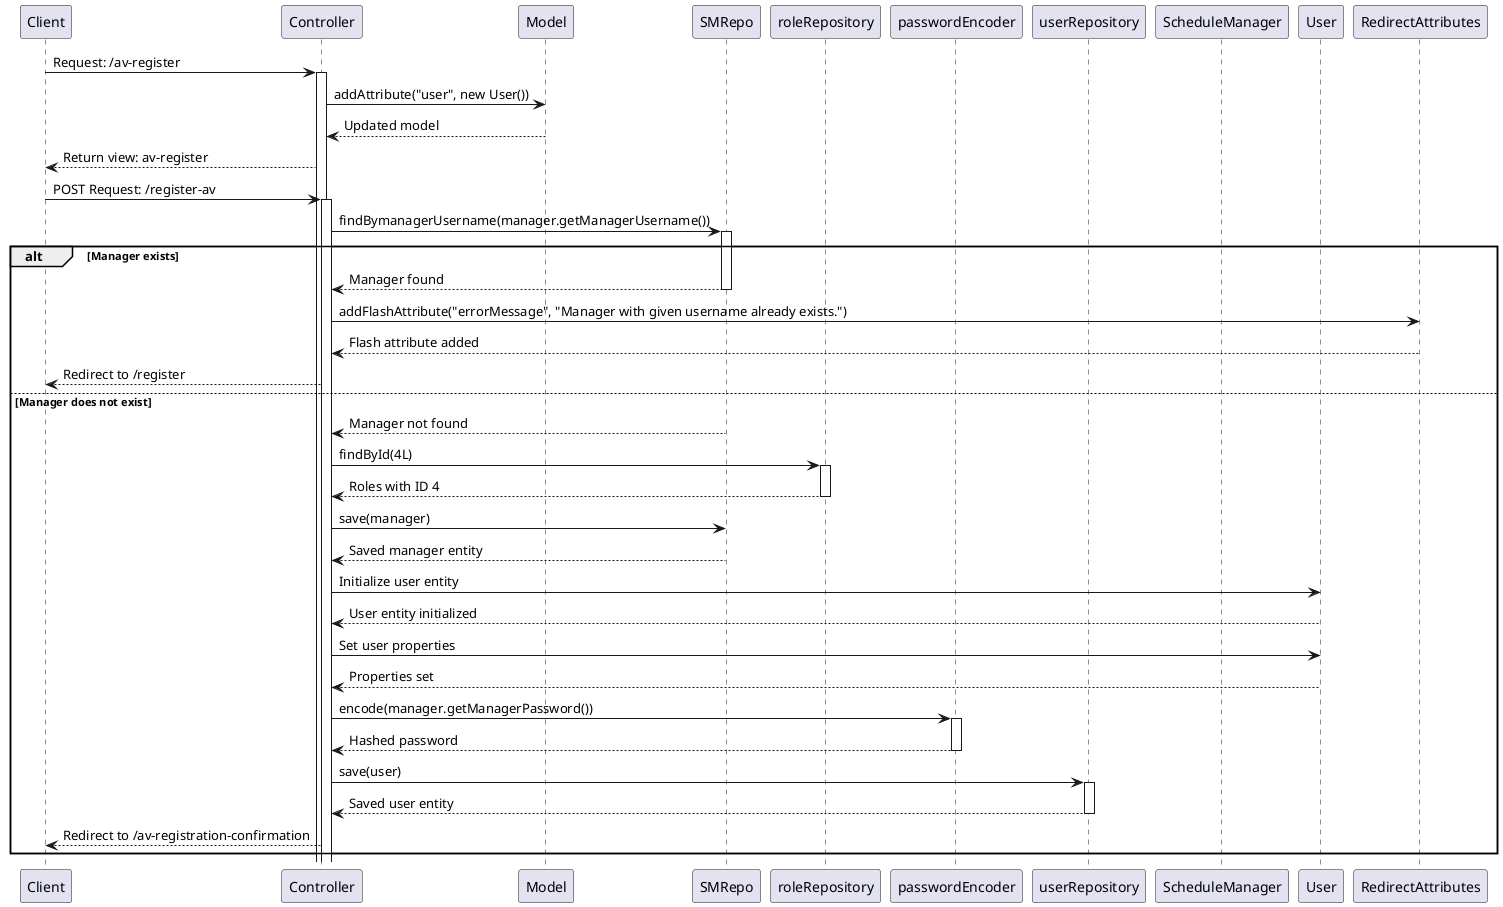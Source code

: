 @startuml
participant Client
participant Controller
participant Model
participant SMRepo
participant roleRepository
participant passwordEncoder
participant userRepository
participant ScheduleManager
participant User
participant RedirectAttributes

Client -> Controller: Request: /av-register
activate Controller
Controller -> Model: addAttribute("user", new User())
Model --> Controller: Updated model
Controller --> Client: Return view: av-register

Client -> Controller: POST Request: /register-av
activate Controller

Controller -> SMRepo: findBymanagerUsername(manager.getManagerUsername())
activate SMRepo
alt Manager exists
    SMRepo --> Controller: Manager found
    deactivate SMRepo

    Controller -> RedirectAttributes: addFlashAttribute("errorMessage", "Manager with given username already exists.")
    RedirectAttributes --> Controller: Flash attribute added
    Controller --> Client: Redirect to /register
else Manager does not exist
    SMRepo --> Controller: Manager not found
    deactivate SMRepo

    Controller -> roleRepository: findById(4L)
    activate roleRepository
    roleRepository --> Controller: Roles with ID 4
    deactivate roleRepository

    Controller -> SMRepo: save(manager)
    SMRepo --> Controller: Saved manager entity

    Controller -> User: Initialize user entity
    User --> Controller: User entity initialized

    Controller -> User: Set user properties
    User --> Controller: Properties set

    Controller -> passwordEncoder: encode(manager.getManagerPassword())
    activate passwordEncoder
    passwordEncoder --> Controller: Hashed password
    deactivate passwordEncoder

    Controller -> userRepository: save(user)
    activate userRepository
    userRepository --> Controller: Saved user entity
    deactivate userRepository

    Controller --> Client: Redirect to /av-registration-confirmation
end

@enduml
